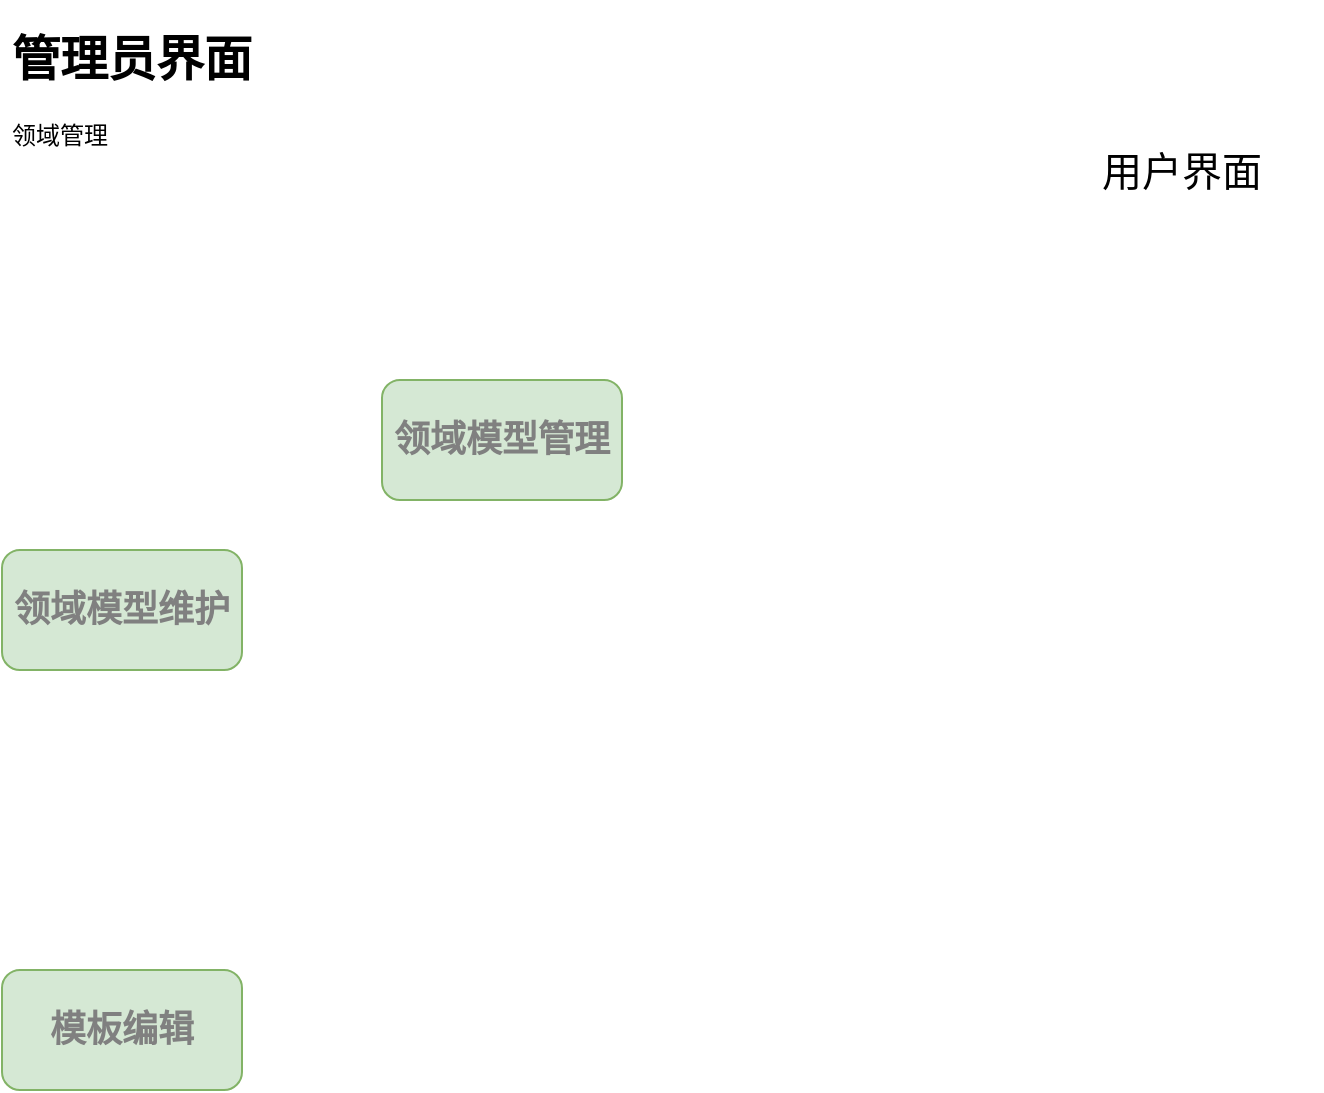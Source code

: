<mxfile version="21.1.4" type="github">
  <diagram name="第 1 页" id="-yg9oLlgfjmI9G8ZWWMS">
    <mxGraphModel dx="794" dy="470" grid="1" gridSize="10" guides="1" tooltips="1" connect="1" arrows="1" fold="1" page="1" pageScale="1" pageWidth="827" pageHeight="1169" math="0" shadow="0">
      <root>
        <mxCell id="0" />
        <mxCell id="1" parent="0" />
        <mxCell id="fpl1dmW2cC1oAPA8jiOE-1" value="&lt;b&gt;&lt;font style=&quot;font-size: 18px;&quot;&gt;领域模型维护&lt;/font&gt;&lt;/b&gt;" style="rounded=1;whiteSpace=wrap;html=1;fillColor=#d5e8d4;strokeColor=#82b366;fontColor=#808080;" vertex="1" parent="1">
          <mxGeometry x="60" y="315" width="120" height="60" as="geometry" />
        </mxCell>
        <mxCell id="fpl1dmW2cC1oAPA8jiOE-2" value="&lt;b&gt;&lt;font style=&quot;font-size: 18px;&quot;&gt;模板编辑&lt;/font&gt;&lt;/b&gt;" style="rounded=1;whiteSpace=wrap;html=1;fillColor=#d5e8d4;strokeColor=#82b366;fontColor=#808080;" vertex="1" parent="1">
          <mxGeometry x="60" y="525" width="120" height="60" as="geometry" />
        </mxCell>
        <mxCell id="fpl1dmW2cC1oAPA8jiOE-3" value="&lt;b&gt;&lt;font style=&quot;font-size: 18px;&quot;&gt;领域模型管理&lt;/font&gt;&lt;/b&gt;" style="rounded=1;whiteSpace=wrap;html=1;fillColor=#d5e8d4;strokeColor=#82b366;fontColor=#808080;" vertex="1" parent="1">
          <mxGeometry x="250" y="230" width="120" height="60" as="geometry" />
        </mxCell>
        <mxCell id="fpl1dmW2cC1oAPA8jiOE-5" value="用户界面" style="text;html=1;strokeColor=none;fillColor=none;align=center;verticalAlign=middle;whiteSpace=wrap;rounded=0;fontSize=20;" vertex="1" parent="1">
          <mxGeometry x="580" y="110" width="140" height="30" as="geometry" />
        </mxCell>
        <mxCell id="fpl1dmW2cC1oAPA8jiOE-6" value="&lt;h1&gt;管理员界面&lt;br&gt;&lt;/h1&gt;&lt;p&gt;领域管理&lt;br&gt;&lt;br&gt;&lt;/p&gt;" style="text;html=1;strokeColor=none;fillColor=none;spacing=5;spacingTop=-20;whiteSpace=wrap;overflow=hidden;rounded=0;" vertex="1" parent="1">
          <mxGeometry x="60" y="50" width="190" height="120" as="geometry" />
        </mxCell>
      </root>
    </mxGraphModel>
  </diagram>
</mxfile>
